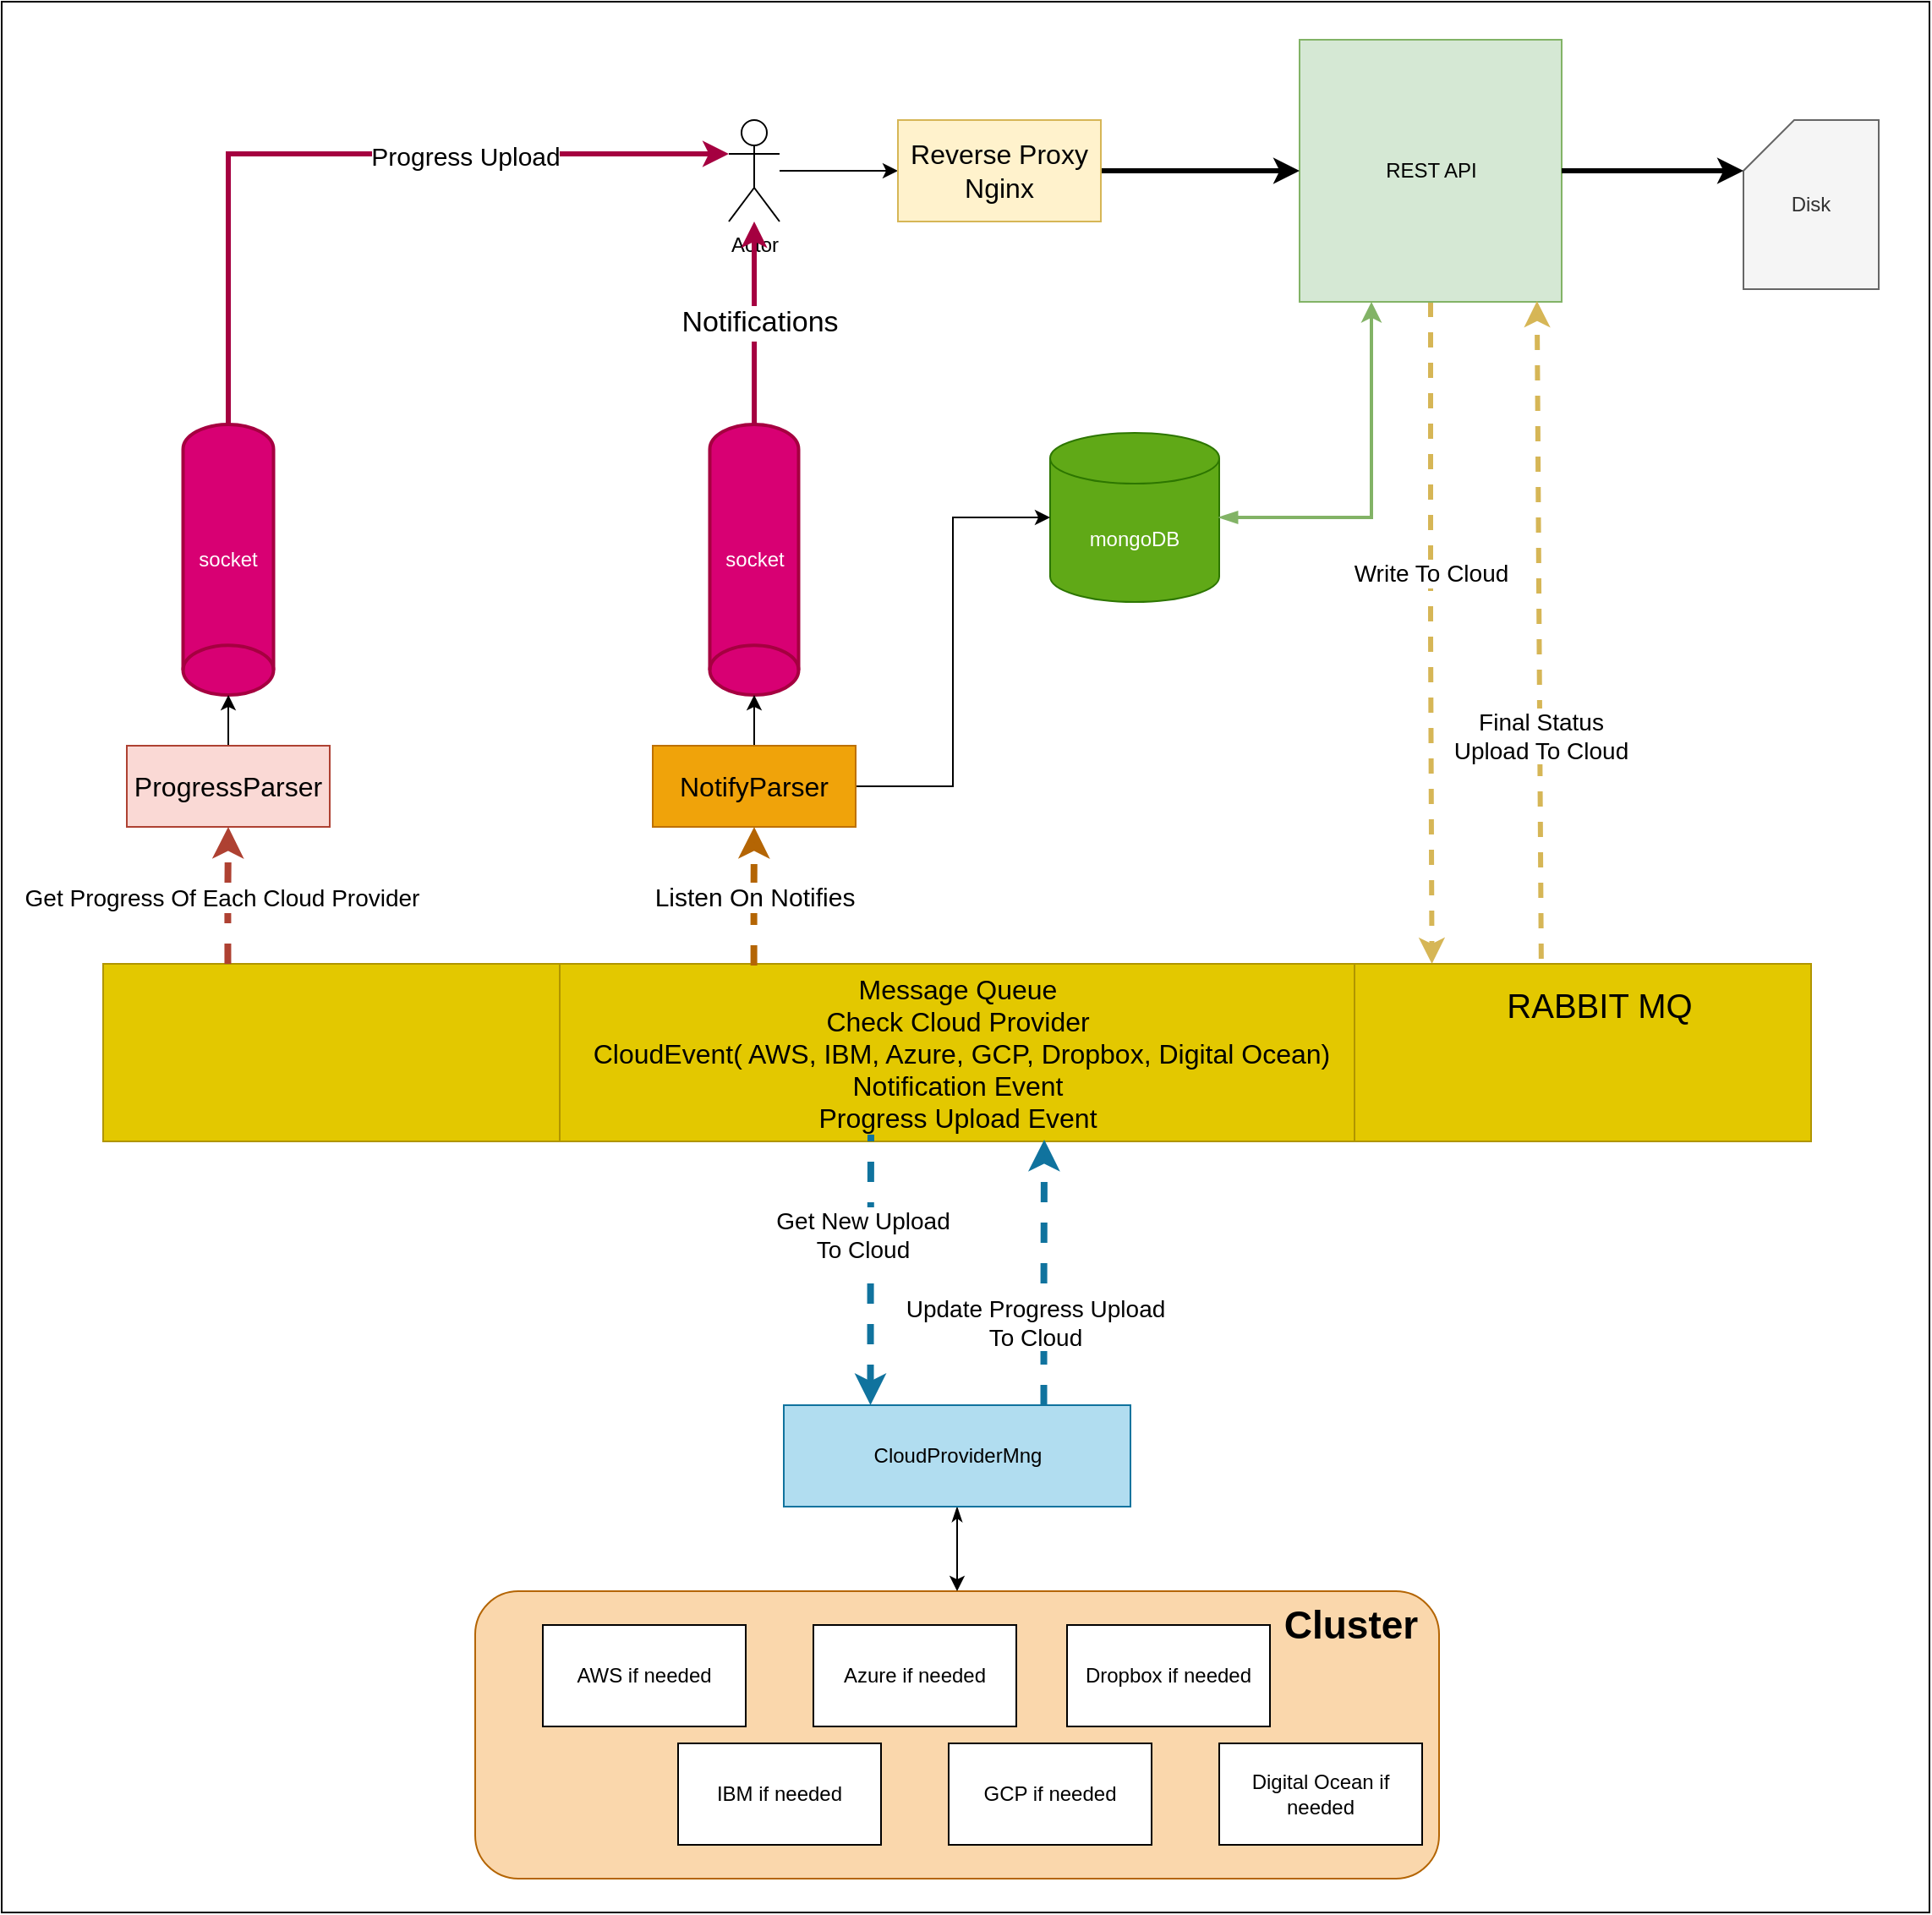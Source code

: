 <mxfile version="21.7.5" type="device">
  <diagram name="Page-1" id="9_4lK1IkYXiDJQyI9JkJ">
    <mxGraphModel dx="2199" dy="1182" grid="1" gridSize="10" guides="1" tooltips="1" connect="1" arrows="1" fold="1" page="1" pageScale="1" pageWidth="850" pageHeight="1100" math="0" shadow="0">
      <root>
        <mxCell id="0" />
        <mxCell id="1" parent="0" />
        <mxCell id="R8xLo9ZYEbzFT5hMe-GQ-72" value="" style="rounded=0;whiteSpace=wrap;html=1;" vertex="1" parent="1">
          <mxGeometry x="-390" y="10" width="1140" height="1130" as="geometry" />
        </mxCell>
        <mxCell id="R8xLo9ZYEbzFT5hMe-GQ-28" value="" style="rounded=1;whiteSpace=wrap;html=1;fillColor=#fad7ac;strokeColor=#b46504;" vertex="1" parent="1">
          <mxGeometry x="-110" y="950" width="570" height="170" as="geometry" />
        </mxCell>
        <mxCell id="R8xLo9ZYEbzFT5hMe-GQ-9" style="edgeStyle=orthogonalEdgeStyle;rounded=0;orthogonalLoop=1;jettySize=auto;html=1;entryX=0;entryY=0.5;entryDx=0;entryDy=0;" edge="1" parent="1" source="R8xLo9ZYEbzFT5hMe-GQ-1" target="R8xLo9ZYEbzFT5hMe-GQ-7">
          <mxGeometry relative="1" as="geometry" />
        </mxCell>
        <mxCell id="R8xLo9ZYEbzFT5hMe-GQ-1" value="Actor" style="shape=umlActor;verticalLabelPosition=bottom;verticalAlign=top;html=1;outlineConnect=0;" vertex="1" parent="1">
          <mxGeometry x="40" y="80" width="30" height="60" as="geometry" />
        </mxCell>
        <mxCell id="R8xLo9ZYEbzFT5hMe-GQ-2" value="mongoDB" style="shape=cylinder3;whiteSpace=wrap;html=1;boundedLbl=1;backgroundOutline=1;size=15;fillColor=#60a917;strokeColor=#2D7600;fontColor=#ffffff;" vertex="1" parent="1">
          <mxGeometry x="230" y="265" width="100" height="100" as="geometry" />
        </mxCell>
        <mxCell id="R8xLo9ZYEbzFT5hMe-GQ-16" style="edgeStyle=orthogonalEdgeStyle;rounded=0;orthogonalLoop=1;jettySize=auto;html=1;entryX=0.778;entryY=0;entryDx=0;entryDy=0;entryPerimeter=0;dashed=1;strokeWidth=3;fillColor=#fff2cc;strokeColor=#d6b656;" edge="1" parent="1" source="R8xLo9ZYEbzFT5hMe-GQ-3" target="R8xLo9ZYEbzFT5hMe-GQ-17">
          <mxGeometry relative="1" as="geometry">
            <mxPoint x="455" y="540" as="targetPoint" />
          </mxGeometry>
        </mxCell>
        <mxCell id="R8xLo9ZYEbzFT5hMe-GQ-56" value="Write To Cloud" style="edgeLabel;html=1;align=center;verticalAlign=middle;resizable=0;points=[];fontSize=14;" vertex="1" connectable="0" parent="R8xLo9ZYEbzFT5hMe-GQ-16">
          <mxGeometry x="0.207" y="-1" relative="1" as="geometry">
            <mxPoint y="-76" as="offset" />
          </mxGeometry>
        </mxCell>
        <mxCell id="R8xLo9ZYEbzFT5hMe-GQ-51" style="edgeStyle=orthogonalEdgeStyle;rounded=0;orthogonalLoop=1;jettySize=auto;html=1;entryX=1;entryY=0.5;entryDx=0;entryDy=0;entryPerimeter=0;endArrow=blockThin;endFill=1;strokeWidth=2;startArrow=classic;startFill=1;fillColor=#d5e8d4;strokeColor=#82b366;" edge="1" parent="1" source="R8xLo9ZYEbzFT5hMe-GQ-3" target="R8xLo9ZYEbzFT5hMe-GQ-2">
          <mxGeometry relative="1" as="geometry">
            <Array as="points">
              <mxPoint x="420" y="315" />
            </Array>
          </mxGeometry>
        </mxCell>
        <mxCell id="R8xLo9ZYEbzFT5hMe-GQ-3" value="REST API" style="whiteSpace=wrap;html=1;aspect=fixed;fillColor=#d5e8d4;strokeColor=#82b366;" vertex="1" parent="1">
          <mxGeometry x="377.5" y="32.5" width="155" height="155" as="geometry" />
        </mxCell>
        <mxCell id="R8xLo9ZYEbzFT5hMe-GQ-10" style="edgeStyle=orthogonalEdgeStyle;rounded=0;orthogonalLoop=1;jettySize=auto;html=1;entryX=0;entryY=0.5;entryDx=0;entryDy=0;strokeWidth=3;" edge="1" parent="1" source="R8xLo9ZYEbzFT5hMe-GQ-7" target="R8xLo9ZYEbzFT5hMe-GQ-3">
          <mxGeometry relative="1" as="geometry" />
        </mxCell>
        <mxCell id="R8xLo9ZYEbzFT5hMe-GQ-7" value="Reverse Proxy&lt;br&gt;Nginx" style="rounded=0;whiteSpace=wrap;html=1;fontSize=16;fillColor=#fff2cc;strokeColor=#d6b656;" vertex="1" parent="1">
          <mxGeometry x="140" y="80" width="120" height="60" as="geometry" />
        </mxCell>
        <mxCell id="R8xLo9ZYEbzFT5hMe-GQ-12" value="Disk" style="shape=card;whiteSpace=wrap;html=1;fillColor=#f5f5f5;fontColor=#333333;strokeColor=#666666;" vertex="1" parent="1">
          <mxGeometry x="640" y="80" width="80" height="100" as="geometry" />
        </mxCell>
        <mxCell id="R8xLo9ZYEbzFT5hMe-GQ-13" value="" style="endArrow=classic;html=1;rounded=0;exitX=1;exitY=0.5;exitDx=0;exitDy=0;entryX=0;entryY=0;entryDx=0;entryDy=30;entryPerimeter=0;strokeWidth=3;" edge="1" parent="1" source="R8xLo9ZYEbzFT5hMe-GQ-3" target="R8xLo9ZYEbzFT5hMe-GQ-12">
          <mxGeometry width="50" height="50" relative="1" as="geometry">
            <mxPoint x="400" y="400" as="sourcePoint" />
            <mxPoint x="450" y="350" as="targetPoint" />
          </mxGeometry>
        </mxCell>
        <mxCell id="R8xLo9ZYEbzFT5hMe-GQ-17" value="Message Queue&lt;br&gt;Check Cloud Provider&lt;br&gt;&amp;nbsp;CloudEvent( AWS, IBM, Azure, GCP, Dropbox, Digital Ocean)&lt;br&gt;Notification Event&lt;br&gt;Progress Upload Event" style="shape=process;whiteSpace=wrap;html=1;backgroundOutline=1;fontSize=16;size=0.267;fillColor=#e3c800;fontColor=#000000;strokeColor=#B09500;" vertex="1" parent="1">
          <mxGeometry x="-330" y="579" width="1010" height="105" as="geometry" />
        </mxCell>
        <mxCell id="R8xLo9ZYEbzFT5hMe-GQ-30" style="edgeStyle=orthogonalEdgeStyle;rounded=0;orthogonalLoop=1;jettySize=auto;html=1;entryX=0.5;entryY=0;entryDx=0;entryDy=0;startArrow=classicThin;startFill=1;" edge="1" parent="1" source="R8xLo9ZYEbzFT5hMe-GQ-18" target="R8xLo9ZYEbzFT5hMe-GQ-28">
          <mxGeometry relative="1" as="geometry" />
        </mxCell>
        <mxCell id="R8xLo9ZYEbzFT5hMe-GQ-34" style="edgeStyle=orthogonalEdgeStyle;rounded=0;orthogonalLoop=1;jettySize=auto;html=1;entryX=0.551;entryY=0.99;entryDx=0;entryDy=0;entryPerimeter=0;exitX=0.75;exitY=0;exitDx=0;exitDy=0;fillColor=#b1ddf0;strokeColor=#10739e;dashed=1;strokeWidth=4;" edge="1" parent="1" source="R8xLo9ZYEbzFT5hMe-GQ-18" target="R8xLo9ZYEbzFT5hMe-GQ-17">
          <mxGeometry relative="1" as="geometry">
            <mxPoint x="175" y="655" as="targetPoint" />
          </mxGeometry>
        </mxCell>
        <mxCell id="R8xLo9ZYEbzFT5hMe-GQ-70" value="Update Progress Upload&lt;br style=&quot;font-size: 14px;&quot;&gt;To Cloud" style="edgeLabel;html=1;align=center;verticalAlign=middle;resizable=0;points=[];fontSize=14;" vertex="1" connectable="0" parent="R8xLo9ZYEbzFT5hMe-GQ-34">
          <mxGeometry x="-0.04" relative="1" as="geometry">
            <mxPoint x="-6" y="26" as="offset" />
          </mxGeometry>
        </mxCell>
        <mxCell id="R8xLo9ZYEbzFT5hMe-GQ-18" value="CloudProviderMng" style="rounded=0;whiteSpace=wrap;html=1;fillColor=#b1ddf0;strokeColor=#10739e;" vertex="1" parent="1">
          <mxGeometry x="72.5" y="840" width="205" height="60" as="geometry" />
        </mxCell>
        <mxCell id="R8xLo9ZYEbzFT5hMe-GQ-20" value="IBM if needed" style="rounded=0;whiteSpace=wrap;html=1;" vertex="1" parent="1">
          <mxGeometry x="10" y="1040" width="120" height="60" as="geometry" />
        </mxCell>
        <mxCell id="R8xLo9ZYEbzFT5hMe-GQ-21" value="AWS if needed" style="rounded=0;whiteSpace=wrap;html=1;" vertex="1" parent="1">
          <mxGeometry x="-70" y="970" width="120" height="60" as="geometry" />
        </mxCell>
        <mxCell id="R8xLo9ZYEbzFT5hMe-GQ-22" value="Azure if needed" style="rounded=0;whiteSpace=wrap;html=1;" vertex="1" parent="1">
          <mxGeometry x="90" y="970" width="120" height="60" as="geometry" />
        </mxCell>
        <mxCell id="R8xLo9ZYEbzFT5hMe-GQ-23" value="GCP if needed" style="rounded=0;whiteSpace=wrap;html=1;" vertex="1" parent="1">
          <mxGeometry x="170" y="1040" width="120" height="60" as="geometry" />
        </mxCell>
        <mxCell id="R8xLo9ZYEbzFT5hMe-GQ-24" value="Dropbox if needed" style="rounded=0;whiteSpace=wrap;html=1;" vertex="1" parent="1">
          <mxGeometry x="240" y="970" width="120" height="60" as="geometry" />
        </mxCell>
        <mxCell id="R8xLo9ZYEbzFT5hMe-GQ-25" value="Digital Ocean if needed" style="rounded=0;whiteSpace=wrap;html=1;" vertex="1" parent="1">
          <mxGeometry x="330" y="1040" width="120" height="60" as="geometry" />
        </mxCell>
        <mxCell id="R8xLo9ZYEbzFT5hMe-GQ-38" value="" style="edgeStyle=orthogonalEdgeStyle;rounded=0;orthogonalLoop=1;jettySize=auto;html=1;exitX=0.381;exitY=0.01;exitDx=0;exitDy=0;exitPerimeter=0;dashed=1;fillColor=#fad7ac;strokeColor=#b46504;strokeWidth=4;" edge="1" parent="1" source="R8xLo9ZYEbzFT5hMe-GQ-17" target="R8xLo9ZYEbzFT5hMe-GQ-37">
          <mxGeometry relative="1" as="geometry">
            <mxPoint x="55" y="525" as="sourcePoint" />
          </mxGeometry>
        </mxCell>
        <mxCell id="R8xLo9ZYEbzFT5hMe-GQ-69" value="Listen On Notifies" style="edgeLabel;html=1;align=center;verticalAlign=middle;resizable=0;points=[];fontSize=15;" vertex="1" connectable="0" parent="R8xLo9ZYEbzFT5hMe-GQ-38">
          <mxGeometry x="-0.026" y="1" relative="1" as="geometry">
            <mxPoint x="1" y="-1" as="offset" />
          </mxGeometry>
        </mxCell>
        <mxCell id="R8xLo9ZYEbzFT5hMe-GQ-39" style="edgeStyle=orthogonalEdgeStyle;rounded=0;orthogonalLoop=1;jettySize=auto;html=1;fillColor=#d80073;strokeColor=#A50040;strokeWidth=3;" edge="1" parent="1" source="R8xLo9ZYEbzFT5hMe-GQ-35" target="R8xLo9ZYEbzFT5hMe-GQ-1">
          <mxGeometry relative="1" as="geometry" />
        </mxCell>
        <mxCell id="R8xLo9ZYEbzFT5hMe-GQ-59" value="Notifications" style="edgeLabel;html=1;align=center;verticalAlign=middle;resizable=0;points=[];fontSize=17;" vertex="1" connectable="0" parent="R8xLo9ZYEbzFT5hMe-GQ-39">
          <mxGeometry x="-0.001" y="-3" relative="1" as="geometry">
            <mxPoint as="offset" />
          </mxGeometry>
        </mxCell>
        <mxCell id="R8xLo9ZYEbzFT5hMe-GQ-35" value="socket" style="strokeWidth=2;html=1;shape=mxgraph.flowchart.direct_data;whiteSpace=wrap;direction=south;fillColor=#d80073;fontColor=#ffffff;strokeColor=#A50040;" vertex="1" parent="1">
          <mxGeometry x="28.75" y="260" width="52.5" height="160" as="geometry" />
        </mxCell>
        <mxCell id="R8xLo9ZYEbzFT5hMe-GQ-40" style="edgeStyle=orthogonalEdgeStyle;rounded=0;orthogonalLoop=1;jettySize=auto;html=1;entryX=1;entryY=0.5;entryDx=0;entryDy=0;entryPerimeter=0;" edge="1" parent="1" source="R8xLo9ZYEbzFT5hMe-GQ-37" target="R8xLo9ZYEbzFT5hMe-GQ-35">
          <mxGeometry relative="1" as="geometry" />
        </mxCell>
        <mxCell id="R8xLo9ZYEbzFT5hMe-GQ-50" style="edgeStyle=orthogonalEdgeStyle;rounded=0;orthogonalLoop=1;jettySize=auto;html=1;entryX=0;entryY=0.5;entryDx=0;entryDy=0;entryPerimeter=0;" edge="1" parent="1" source="R8xLo9ZYEbzFT5hMe-GQ-37" target="R8xLo9ZYEbzFT5hMe-GQ-2">
          <mxGeometry relative="1" as="geometry" />
        </mxCell>
        <mxCell id="R8xLo9ZYEbzFT5hMe-GQ-37" value="NotifyParser" style="rounded=0;whiteSpace=wrap;html=1;fontSize=16;fillColor=#f0a30a;fontColor=#000000;strokeColor=#BD7000;" vertex="1" parent="1">
          <mxGeometry x="-5" y="450" width="120" height="48" as="geometry" />
        </mxCell>
        <mxCell id="R8xLo9ZYEbzFT5hMe-GQ-46" value="" style="edgeStyle=orthogonalEdgeStyle;rounded=0;orthogonalLoop=1;jettySize=auto;html=1;exitX=0.073;exitY=0;exitDx=0;exitDy=0;exitPerimeter=0;dashed=1;fillColor=#fad9d5;strokeColor=#ae4132;strokeWidth=4;" edge="1" parent="1" source="R8xLo9ZYEbzFT5hMe-GQ-17" target="R8xLo9ZYEbzFT5hMe-GQ-44">
          <mxGeometry relative="1" as="geometry">
            <mxPoint x="-255" y="525" as="sourcePoint" />
          </mxGeometry>
        </mxCell>
        <mxCell id="R8xLo9ZYEbzFT5hMe-GQ-47" style="edgeStyle=orthogonalEdgeStyle;rounded=0;orthogonalLoop=1;jettySize=auto;html=1;entryX=0;entryY=0.333;entryDx=0;entryDy=0;entryPerimeter=0;exitX=0;exitY=0.5;exitDx=0;exitDy=0;exitPerimeter=0;fillColor=#d80073;strokeColor=#A50040;strokeWidth=3;" edge="1" parent="1" source="R8xLo9ZYEbzFT5hMe-GQ-43" target="R8xLo9ZYEbzFT5hMe-GQ-1">
          <mxGeometry relative="1" as="geometry" />
        </mxCell>
        <mxCell id="R8xLo9ZYEbzFT5hMe-GQ-60" value="Progress Upload" style="edgeLabel;html=1;align=center;verticalAlign=middle;resizable=0;points=[];fontSize=15;" vertex="1" connectable="0" parent="R8xLo9ZYEbzFT5hMe-GQ-47">
          <mxGeometry x="0.316" y="-1" relative="1" as="geometry">
            <mxPoint as="offset" />
          </mxGeometry>
        </mxCell>
        <mxCell id="R8xLo9ZYEbzFT5hMe-GQ-43" value="socket" style="strokeWidth=2;html=1;shape=mxgraph.flowchart.direct_data;whiteSpace=wrap;direction=south;fillColor=#d80073;fontColor=#ffffff;strokeColor=#A50040;" vertex="1" parent="1">
          <mxGeometry x="-282.75" y="260" width="53.5" height="160" as="geometry" />
        </mxCell>
        <mxCell id="R8xLo9ZYEbzFT5hMe-GQ-45" value="" style="edgeStyle=orthogonalEdgeStyle;rounded=0;orthogonalLoop=1;jettySize=auto;html=1;" edge="1" parent="1" source="R8xLo9ZYEbzFT5hMe-GQ-44" target="R8xLo9ZYEbzFT5hMe-GQ-43">
          <mxGeometry relative="1" as="geometry" />
        </mxCell>
        <mxCell id="R8xLo9ZYEbzFT5hMe-GQ-44" value="ProgressParser" style="rounded=0;whiteSpace=wrap;html=1;fontSize=16;fillColor=#fad9d5;strokeColor=#ae4132;" vertex="1" parent="1">
          <mxGeometry x="-316" y="450" width="120" height="48" as="geometry" />
        </mxCell>
        <mxCell id="R8xLo9ZYEbzFT5hMe-GQ-54" value="" style="endArrow=classic;html=1;rounded=0;exitX=0.842;exitY=-0.029;exitDx=0;exitDy=0;exitPerimeter=0;entryX=0.906;entryY=0.997;entryDx=0;entryDy=0;entryPerimeter=0;dashed=1;strokeWidth=3;fontSize=14;fillColor=#fff2cc;strokeColor=#d6b656;" edge="1" parent="1" source="R8xLo9ZYEbzFT5hMe-GQ-17" target="R8xLo9ZYEbzFT5hMe-GQ-3">
          <mxGeometry width="50" height="50" relative="1" as="geometry">
            <mxPoint x="530" y="370" as="sourcePoint" />
            <mxPoint x="580" y="320" as="targetPoint" />
          </mxGeometry>
        </mxCell>
        <mxCell id="R8xLo9ZYEbzFT5hMe-GQ-57" value="Final Status&lt;br style=&quot;font-size: 14px;&quot;&gt;Upload To Cloud" style="edgeLabel;html=1;align=center;verticalAlign=middle;resizable=0;points=[];fontSize=14;" vertex="1" connectable="0" parent="R8xLo9ZYEbzFT5hMe-GQ-54">
          <mxGeometry x="0.078" y="-1" relative="1" as="geometry">
            <mxPoint y="77" as="offset" />
          </mxGeometry>
        </mxCell>
        <mxCell id="R8xLo9ZYEbzFT5hMe-GQ-58" value="RABBIT MQ" style="text;html=1;strokeColor=none;fillColor=none;align=center;verticalAlign=middle;whiteSpace=wrap;rounded=0;fontSize=20;" vertex="1" parent="1">
          <mxGeometry x="490" y="588" width="130" height="30" as="geometry" />
        </mxCell>
        <mxCell id="R8xLo9ZYEbzFT5hMe-GQ-61" value="Cluster" style="text;html=1;strokeColor=none;fillColor=none;align=center;verticalAlign=middle;whiteSpace=wrap;rounded=0;fontSize=23;fontStyle=1" vertex="1" parent="1">
          <mxGeometry x="377.5" y="955" width="60" height="30" as="geometry" />
        </mxCell>
        <mxCell id="R8xLo9ZYEbzFT5hMe-GQ-63" style="edgeStyle=orthogonalEdgeStyle;rounded=0;orthogonalLoop=1;jettySize=auto;html=1;exitX=0.25;exitY=0;exitDx=0;exitDy=0;startArrow=classic;startFill=1;endArrow=none;endFill=0;fillColor=#b1ddf0;strokeColor=#10739e;strokeWidth=4;dashed=1;" edge="1" parent="1" source="R8xLo9ZYEbzFT5hMe-GQ-18">
          <mxGeometry relative="1" as="geometry">
            <mxPoint x="215" y="785" as="sourcePoint" />
            <mxPoint x="124" y="680" as="targetPoint" />
          </mxGeometry>
        </mxCell>
        <mxCell id="R8xLo9ZYEbzFT5hMe-GQ-71" value="Get New Upload&lt;br style=&quot;font-size: 14px;&quot;&gt;To Cloud" style="edgeLabel;html=1;align=center;verticalAlign=middle;resizable=0;points=[];fontSize=14;" vertex="1" connectable="0" parent="R8xLo9ZYEbzFT5hMe-GQ-63">
          <mxGeometry x="-0.207" y="4" relative="1" as="geometry">
            <mxPoint x="-1" y="-38" as="offset" />
          </mxGeometry>
        </mxCell>
        <mxCell id="R8xLo9ZYEbzFT5hMe-GQ-65" value="Get Progress Of Each Cloud Provider" style="edgeLabel;html=1;align=center;verticalAlign=middle;resizable=0;points=[];fontSize=14;" vertex="1" connectable="0" parent="1">
          <mxGeometry x="-256.002" y="520.003" as="geometry">
            <mxPoint x="-4" y="20" as="offset" />
          </mxGeometry>
        </mxCell>
      </root>
    </mxGraphModel>
  </diagram>
</mxfile>
